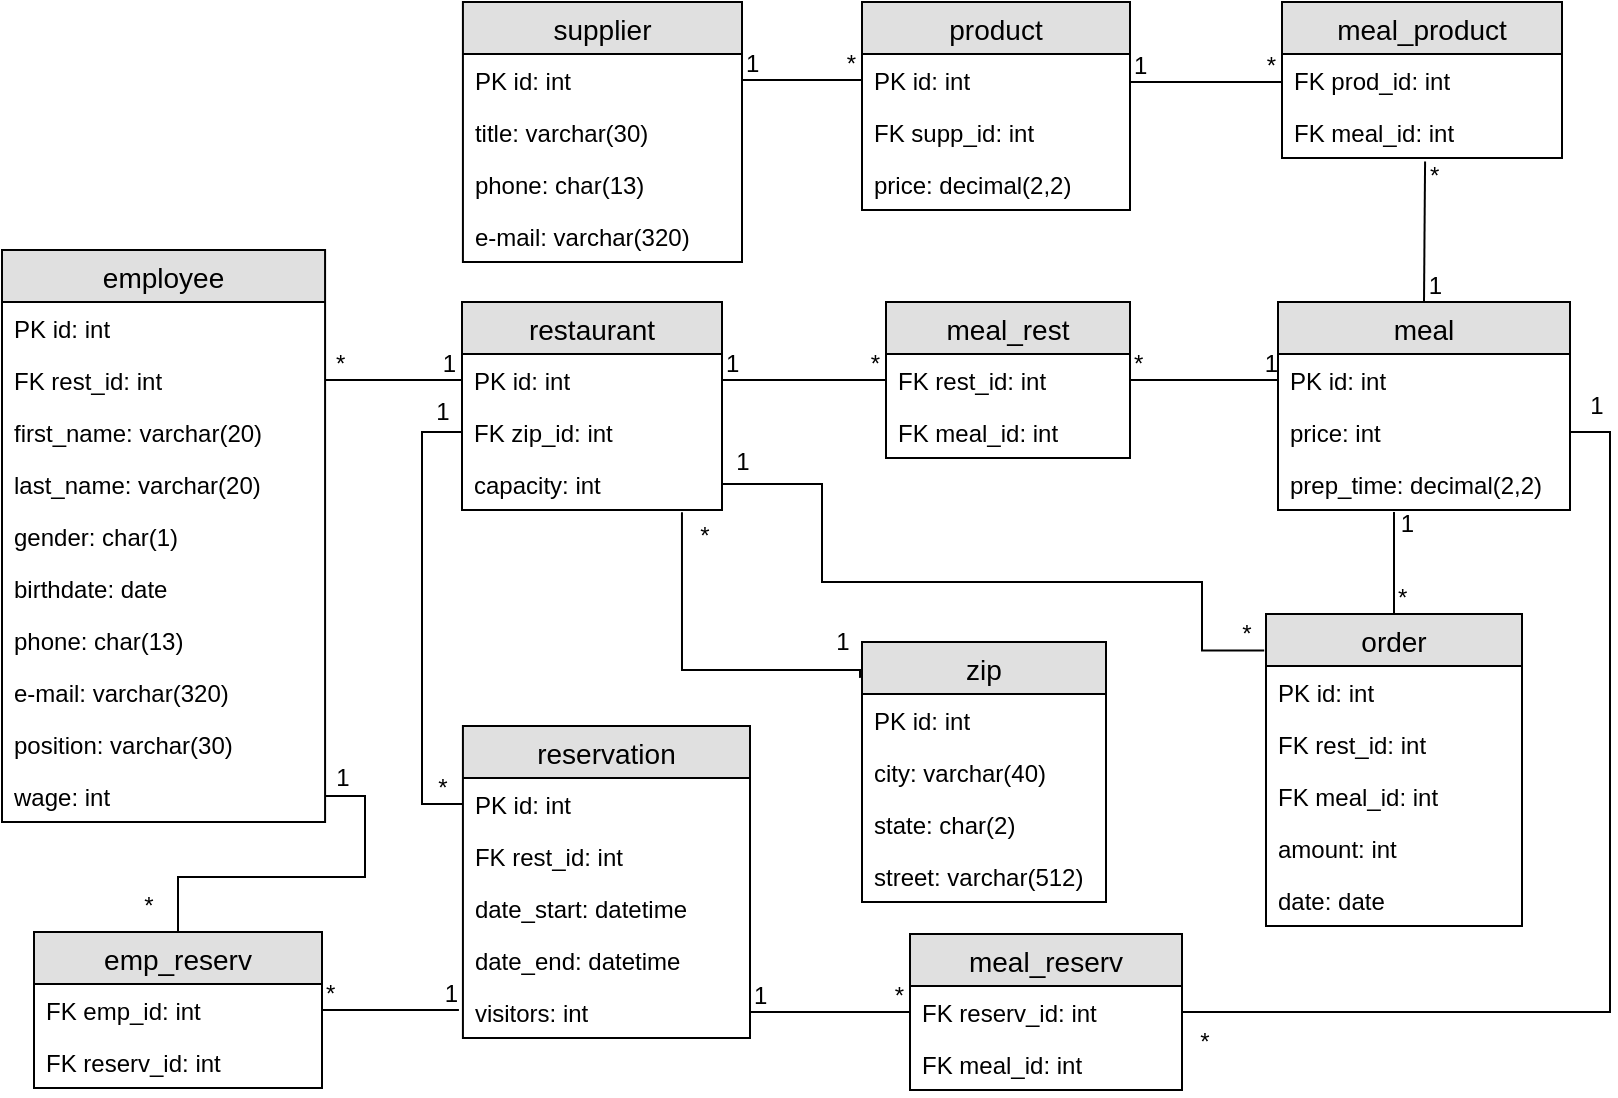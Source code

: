 <mxfile version="12.8.8" type="google"><diagram id="ct5uV1GagEWf_1F5VNr-" name="Page-1"><mxGraphModel dx="1108" dy="479" grid="0" gridSize="12" guides="1" tooltips="1" connect="1" arrows="1" fold="1" page="1" pageScale="1" pageWidth="827" pageHeight="1169" math="0" shadow="0"><root><mxCell id="0"/><mxCell id="1" parent="0"/><mxCell id="xJGgnajFfZt-nxZOOltU-17" value="restaurant" style="swimlane;fontStyle=0;childLayout=stackLayout;horizontal=1;startSize=26;fillColor=#e0e0e0;horizontalStack=0;resizeParent=1;resizeParentMax=0;resizeLast=0;collapsible=1;marginBottom=0;swimlaneFillColor=#ffffff;align=center;fontSize=14;" parent="1" vertex="1"><mxGeometry x="230" y="190" width="130" height="104" as="geometry"/></mxCell><mxCell id="xJGgnajFfZt-nxZOOltU-18" value="PK id: int" style="text;strokeColor=none;fillColor=none;spacingLeft=4;spacingRight=4;overflow=hidden;rotatable=0;points=[[0,0.5],[1,0.5]];portConstraint=eastwest;fontSize=12;" parent="xJGgnajFfZt-nxZOOltU-17" vertex="1"><mxGeometry y="26" width="130" height="26" as="geometry"/></mxCell><mxCell id="xJGgnajFfZt-nxZOOltU-19" value="FK zip_id: int" style="text;strokeColor=none;fillColor=none;spacingLeft=4;spacingRight=4;overflow=hidden;rotatable=0;points=[[0,0.5],[1,0.5]];portConstraint=eastwest;fontSize=12;" parent="xJGgnajFfZt-nxZOOltU-17" vertex="1"><mxGeometry y="52" width="130" height="26" as="geometry"/></mxCell><mxCell id="xJGgnajFfZt-nxZOOltU-20" value="capacity: int" style="text;strokeColor=none;fillColor=none;spacingLeft=4;spacingRight=4;overflow=hidden;rotatable=0;points=[[0,0.5],[1,0.5]];portConstraint=eastwest;fontSize=12;" parent="xJGgnajFfZt-nxZOOltU-17" vertex="1"><mxGeometry y="78" width="130" height="26" as="geometry"/></mxCell><mxCell id="qQUGbPH0LoC0h657Pgv_-28" value="product" style="swimlane;fontStyle=0;childLayout=stackLayout;horizontal=1;startSize=26;fillColor=#e0e0e0;horizontalStack=0;resizeParent=1;resizeParentMax=0;resizeLast=0;collapsible=1;marginBottom=0;swimlaneFillColor=#ffffff;align=center;fontSize=14;" parent="1" vertex="1"><mxGeometry x="430" y="40" width="134" height="104" as="geometry"/></mxCell><mxCell id="qQUGbPH0LoC0h657Pgv_-29" value="PK id: int" style="text;strokeColor=none;fillColor=none;spacingLeft=4;spacingRight=4;overflow=hidden;rotatable=0;points=[[0,0.5],[1,0.5]];portConstraint=eastwest;fontSize=12;" parent="qQUGbPH0LoC0h657Pgv_-28" vertex="1"><mxGeometry y="26" width="134" height="26" as="geometry"/></mxCell><mxCell id="qQUGbPH0LoC0h657Pgv_-30" value="FK supp_id: int" style="text;strokeColor=none;fillColor=none;spacingLeft=4;spacingRight=4;overflow=hidden;rotatable=0;points=[[0,0.5],[1,0.5]];portConstraint=eastwest;fontSize=12;" parent="qQUGbPH0LoC0h657Pgv_-28" vertex="1"><mxGeometry y="52" width="134" height="26" as="geometry"/></mxCell><mxCell id="qQUGbPH0LoC0h657Pgv_-31" value="price: decimal(2,2)" style="text;strokeColor=none;fillColor=none;spacingLeft=4;spacingRight=4;overflow=hidden;rotatable=0;points=[[0,0.5],[1,0.5]];portConstraint=eastwest;fontSize=12;" parent="qQUGbPH0LoC0h657Pgv_-28" vertex="1"><mxGeometry y="78" width="134" height="26" as="geometry"/></mxCell><mxCell id="qQUGbPH0LoC0h657Pgv_-36" value="meal_product" style="swimlane;fontStyle=0;childLayout=stackLayout;horizontal=1;startSize=26;fillColor=#e0e0e0;horizontalStack=0;resizeParent=1;resizeParentMax=0;resizeLast=0;collapsible=1;marginBottom=0;swimlaneFillColor=#ffffff;align=center;fontSize=14;" parent="1" vertex="1"><mxGeometry x="640" y="40" width="140" height="78" as="geometry"/></mxCell><mxCell id="qQUGbPH0LoC0h657Pgv_-38" value="FK prod_id: int" style="text;strokeColor=none;fillColor=none;spacingLeft=4;spacingRight=4;overflow=hidden;rotatable=0;points=[[0,0.5],[1,0.5]];portConstraint=eastwest;fontSize=12;" parent="qQUGbPH0LoC0h657Pgv_-36" vertex="1"><mxGeometry y="26" width="140" height="26" as="geometry"/></mxCell><mxCell id="qQUGbPH0LoC0h657Pgv_-39" value="FK meal_id: int" style="text;strokeColor=none;fillColor=none;spacingLeft=4;spacingRight=4;overflow=hidden;rotatable=0;points=[[0,0.5],[1,0.5]];portConstraint=eastwest;fontSize=12;" parent="qQUGbPH0LoC0h657Pgv_-36" vertex="1"><mxGeometry y="52" width="140" height="26" as="geometry"/></mxCell><mxCell id="qQUGbPH0LoC0h657Pgv_-44" value="zip" style="swimlane;fontStyle=0;childLayout=stackLayout;horizontal=1;startSize=26;fillColor=#e0e0e0;horizontalStack=0;resizeParent=1;resizeParentMax=0;resizeLast=0;collapsible=1;marginBottom=0;swimlaneFillColor=#ffffff;align=center;fontSize=14;" parent="1" vertex="1"><mxGeometry x="430" y="360" width="122" height="130" as="geometry"/></mxCell><mxCell id="qQUGbPH0LoC0h657Pgv_-45" value="PK id: int" style="text;strokeColor=none;fillColor=none;spacingLeft=4;spacingRight=4;overflow=hidden;rotatable=0;points=[[0,0.5],[1,0.5]];portConstraint=eastwest;fontSize=12;" parent="qQUGbPH0LoC0h657Pgv_-44" vertex="1"><mxGeometry y="26" width="122" height="26" as="geometry"/></mxCell><mxCell id="qQUGbPH0LoC0h657Pgv_-46" value="city: varchar(40)" style="text;strokeColor=none;fillColor=none;spacingLeft=4;spacingRight=4;overflow=hidden;rotatable=0;points=[[0,0.5],[1,0.5]];portConstraint=eastwest;fontSize=12;" parent="qQUGbPH0LoC0h657Pgv_-44" vertex="1"><mxGeometry y="52" width="122" height="26" as="geometry"/></mxCell><mxCell id="qQUGbPH0LoC0h657Pgv_-47" value="state: char(2)" style="text;strokeColor=none;fillColor=none;spacingLeft=4;spacingRight=4;overflow=hidden;rotatable=0;points=[[0,0.5],[1,0.5]];portConstraint=eastwest;fontSize=12;" parent="qQUGbPH0LoC0h657Pgv_-44" vertex="1"><mxGeometry y="78" width="122" height="26" as="geometry"/></mxCell><mxCell id="aHImK6fx3ODua_TSiB5F-1" value="street: varchar(512)" style="text;strokeColor=none;fillColor=none;spacingLeft=4;spacingRight=4;overflow=hidden;rotatable=0;points=[[0,0.5],[1,0.5]];portConstraint=eastwest;fontSize=12;" vertex="1" parent="qQUGbPH0LoC0h657Pgv_-44"><mxGeometry y="104" width="122" height="26" as="geometry"/></mxCell><mxCell id="xJGgnajFfZt-nxZOOltU-21" value="supplier" style="swimlane;fontStyle=0;childLayout=stackLayout;horizontal=1;startSize=26;fillColor=#e0e0e0;horizontalStack=0;resizeParent=1;resizeParentMax=0;resizeLast=0;collapsible=1;marginBottom=0;swimlaneFillColor=#ffffff;align=center;fontSize=14;aspect=fixed;" parent="1" vertex="1"><mxGeometry x="230.46" y="40" width="139.54" height="130" as="geometry"/></mxCell><mxCell id="xJGgnajFfZt-nxZOOltU-22" value="PK id: int" style="text;strokeColor=none;fillColor=none;spacingLeft=4;spacingRight=4;overflow=hidden;rotatable=0;points=[[0,0.5],[1,0.5]];portConstraint=eastwest;fontSize=12;" parent="xJGgnajFfZt-nxZOOltU-21" vertex="1"><mxGeometry y="26" width="139.54" height="26" as="geometry"/></mxCell><mxCell id="xJGgnajFfZt-nxZOOltU-24" value="title: varchar(30)" style="text;strokeColor=none;fillColor=none;spacingLeft=4;spacingRight=4;overflow=hidden;rotatable=0;points=[[0,0.5],[1,0.5]];portConstraint=eastwest;fontSize=12;" parent="xJGgnajFfZt-nxZOOltU-21" vertex="1"><mxGeometry y="52" width="139.54" height="26" as="geometry"/></mxCell><mxCell id="qQUGbPH0LoC0h657Pgv_-2" value="phone: char(13)" style="text;strokeColor=none;fillColor=none;spacingLeft=4;spacingRight=4;overflow=hidden;rotatable=0;points=[[0,0.5],[1,0.5]];portConstraint=eastwest;fontSize=12;" parent="xJGgnajFfZt-nxZOOltU-21" vertex="1"><mxGeometry y="78" width="139.54" height="26" as="geometry"/></mxCell><mxCell id="qQUGbPH0LoC0h657Pgv_-8" value="e-mail: varchar(320)" style="text;strokeColor=none;fillColor=none;spacingLeft=4;spacingRight=4;overflow=hidden;rotatable=0;points=[[0,0.5],[1,0.5]];portConstraint=eastwest;fontSize=12;" parent="xJGgnajFfZt-nxZOOltU-21" vertex="1"><mxGeometry y="104" width="139.54" height="26" as="geometry"/></mxCell><mxCell id="qQUGbPH0LoC0h657Pgv_-58" value="" style="endArrow=none;html=1;rounded=0;exitX=1;exitY=0.5;exitDx=0;exitDy=0;entryX=0;entryY=0.5;entryDx=0;entryDy=0;" parent="1" source="qQUGbPH0LoC0h657Pgv_-11" target="xJGgnajFfZt-nxZOOltU-18" edge="1"><mxGeometry relative="1" as="geometry"><mxPoint x="190" y="330" as="sourcePoint"/><mxPoint x="350" y="330" as="targetPoint"/></mxGeometry></mxCell><mxCell id="qQUGbPH0LoC0h657Pgv_-59" value="*" style="resizable=0;html=1;align=left;verticalAlign=bottom;" parent="qQUGbPH0LoC0h657Pgv_-58" connectable="0" vertex="1"><mxGeometry x="-1" relative="1" as="geometry"><mxPoint x="3" as="offset"/></mxGeometry></mxCell><mxCell id="qQUGbPH0LoC0h657Pgv_-60" value="1" style="resizable=0;html=1;align=right;verticalAlign=bottom;" parent="qQUGbPH0LoC0h657Pgv_-58" connectable="0" vertex="1"><mxGeometry x="1" relative="1" as="geometry"><mxPoint x="-3" as="offset"/></mxGeometry></mxCell><mxCell id="qQUGbPH0LoC0h657Pgv_-9" value="employee" style="swimlane;fontStyle=0;childLayout=stackLayout;horizontal=1;startSize=26;fillColor=#e0e0e0;horizontalStack=0;resizeParent=1;resizeParentMax=0;resizeLast=0;collapsible=1;marginBottom=0;swimlaneFillColor=#ffffff;align=center;fontSize=14;aspect=fixed;" parent="1" vertex="1"><mxGeometry y="164" width="161.54" height="286" as="geometry"/></mxCell><mxCell id="qQUGbPH0LoC0h657Pgv_-10" value="PK id: int" style="text;strokeColor=none;fillColor=none;spacingLeft=4;spacingRight=4;overflow=hidden;rotatable=0;points=[[0,0.5],[1,0.5]];portConstraint=eastwest;fontSize=12;" parent="qQUGbPH0LoC0h657Pgv_-9" vertex="1"><mxGeometry y="26" width="161.54" height="26" as="geometry"/></mxCell><mxCell id="qQUGbPH0LoC0h657Pgv_-11" value="FK rest_id: int" style="text;strokeColor=none;fillColor=none;spacingLeft=4;spacingRight=4;overflow=hidden;rotatable=0;points=[[0,0.5],[1,0.5]];portConstraint=eastwest;fontSize=12;" parent="qQUGbPH0LoC0h657Pgv_-9" vertex="1"><mxGeometry y="52" width="161.54" height="26" as="geometry"/></mxCell><mxCell id="qQUGbPH0LoC0h657Pgv_-12" value="first_name: varchar(20)" style="text;strokeColor=none;fillColor=none;spacingLeft=4;spacingRight=4;overflow=hidden;rotatable=0;points=[[0,0.5],[1,0.5]];portConstraint=eastwest;fontSize=12;" parent="qQUGbPH0LoC0h657Pgv_-9" vertex="1"><mxGeometry y="78" width="161.54" height="26" as="geometry"/></mxCell><mxCell id="qQUGbPH0LoC0h657Pgv_-13" value="last_name: varchar(20)" style="text;strokeColor=none;fillColor=none;spacingLeft=4;spacingRight=4;overflow=hidden;rotatable=0;points=[[0,0.5],[1,0.5]];portConstraint=eastwest;fontSize=12;" parent="qQUGbPH0LoC0h657Pgv_-9" vertex="1"><mxGeometry y="104" width="161.54" height="26" as="geometry"/></mxCell><mxCell id="qQUGbPH0LoC0h657Pgv_-14" value="gender: char(1)" style="text;strokeColor=none;fillColor=none;spacingLeft=4;spacingRight=4;overflow=hidden;rotatable=0;points=[[0,0.5],[1,0.5]];portConstraint=eastwest;fontSize=12;" parent="qQUGbPH0LoC0h657Pgv_-9" vertex="1"><mxGeometry y="130" width="161.54" height="26" as="geometry"/></mxCell><mxCell id="qQUGbPH0LoC0h657Pgv_-15" value="birthdate: date" style="text;strokeColor=none;fillColor=none;spacingLeft=4;spacingRight=4;overflow=hidden;rotatable=0;points=[[0,0.5],[1,0.5]];portConstraint=eastwest;fontSize=12;" parent="qQUGbPH0LoC0h657Pgv_-9" vertex="1"><mxGeometry y="156" width="161.54" height="26" as="geometry"/></mxCell><mxCell id="qQUGbPH0LoC0h657Pgv_-16" value="phone: char(13)" style="text;strokeColor=none;fillColor=none;spacingLeft=4;spacingRight=4;overflow=hidden;rotatable=0;points=[[0,0.5],[1,0.5]];portConstraint=eastwest;fontSize=12;" parent="qQUGbPH0LoC0h657Pgv_-9" vertex="1"><mxGeometry y="182" width="161.54" height="26" as="geometry"/></mxCell><mxCell id="qQUGbPH0LoC0h657Pgv_-17" value="e-mail: varchar(320)" style="text;strokeColor=none;fillColor=none;spacingLeft=4;spacingRight=4;overflow=hidden;rotatable=0;points=[[0,0.5],[1,0.5]];portConstraint=eastwest;fontSize=12;" parent="qQUGbPH0LoC0h657Pgv_-9" vertex="1"><mxGeometry y="208" width="161.54" height="26" as="geometry"/></mxCell><mxCell id="qQUGbPH0LoC0h657Pgv_-18" value="position: varchar(30)" style="text;strokeColor=none;fillColor=none;spacingLeft=4;spacingRight=4;overflow=hidden;rotatable=0;points=[[0,0.5],[1,0.5]];portConstraint=eastwest;fontSize=12;" parent="qQUGbPH0LoC0h657Pgv_-9" vertex="1"><mxGeometry y="234" width="161.54" height="26" as="geometry"/></mxCell><mxCell id="qQUGbPH0LoC0h657Pgv_-19" value="wage: int" style="text;strokeColor=none;fillColor=none;spacingLeft=4;spacingRight=4;overflow=hidden;rotatable=0;points=[[0,0.5],[1,0.5]];portConstraint=eastwest;fontSize=12;" parent="qQUGbPH0LoC0h657Pgv_-9" vertex="1"><mxGeometry y="260" width="161.54" height="26" as="geometry"/></mxCell><mxCell id="qQUGbPH0LoC0h657Pgv_-70" style="edgeStyle=orthogonalEdgeStyle;rounded=0;orthogonalLoop=1;jettySize=auto;html=1;exitX=1;exitY=0.5;exitDx=0;exitDy=0;entryX=0.5;entryY=0;entryDx=0;entryDy=0;endArrow=none;endFill=0;" parent="1" source="qQUGbPH0LoC0h657Pgv_-19" target="qQUGbPH0LoC0h657Pgv_-64" edge="1"><mxGeometry relative="1" as="geometry"/></mxCell><mxCell id="qQUGbPH0LoC0h657Pgv_-72" value="1" style="text;html=1;align=center;verticalAlign=middle;resizable=0;points=[];autosize=1;" parent="1" vertex="1"><mxGeometry x="160" y="418" width="20" height="20" as="geometry"/></mxCell><mxCell id="qQUGbPH0LoC0h657Pgv_-74" value="*" style="text;html=1;align=center;verticalAlign=middle;resizable=0;points=[];autosize=1;" parent="1" vertex="1"><mxGeometry x="63" y="482" width="20" height="20" as="geometry"/></mxCell><mxCell id="qQUGbPH0LoC0h657Pgv_-40" value="meal" style="swimlane;fontStyle=0;childLayout=stackLayout;horizontal=1;startSize=26;fillColor=#e0e0e0;horizontalStack=0;resizeParent=1;resizeParentMax=0;resizeLast=0;collapsible=1;marginBottom=0;swimlaneFillColor=#ffffff;align=center;fontSize=14;" parent="1" vertex="1"><mxGeometry x="638" y="190" width="146" height="104" as="geometry"/></mxCell><mxCell id="qQUGbPH0LoC0h657Pgv_-41" value="PK id: int" style="text;strokeColor=none;fillColor=none;spacingLeft=4;spacingRight=4;overflow=hidden;rotatable=0;points=[[0,0.5],[1,0.5]];portConstraint=eastwest;fontSize=12;" parent="qQUGbPH0LoC0h657Pgv_-40" vertex="1"><mxGeometry y="26" width="146" height="26" as="geometry"/></mxCell><mxCell id="qQUGbPH0LoC0h657Pgv_-42" value="price: int" style="text;strokeColor=none;fillColor=none;spacingLeft=4;spacingRight=4;overflow=hidden;rotatable=0;points=[[0,0.5],[1,0.5]];portConstraint=eastwest;fontSize=12;" parent="qQUGbPH0LoC0h657Pgv_-40" vertex="1"><mxGeometry y="52" width="146" height="26" as="geometry"/></mxCell><mxCell id="qQUGbPH0LoC0h657Pgv_-43" value="prep_time: decimal(2,2)" style="text;strokeColor=none;fillColor=none;spacingLeft=4;spacingRight=4;overflow=hidden;rotatable=0;points=[[0,0.5],[1,0.5]];portConstraint=eastwest;fontSize=12;" parent="qQUGbPH0LoC0h657Pgv_-40" vertex="1"><mxGeometry y="78" width="146" height="26" as="geometry"/></mxCell><mxCell id="qQUGbPH0LoC0h657Pgv_-80" value="*" style="text;html=1;align=center;verticalAlign=middle;resizable=0;points=[];autosize=1;" parent="1" vertex="1"><mxGeometry x="259" y="524" width="20" height="20" as="geometry"/></mxCell><mxCell id="qQUGbPH0LoC0h657Pgv_-20" value="reservation" style="swimlane;fontStyle=0;childLayout=stackLayout;horizontal=1;startSize=26;fillColor=#e0e0e0;horizontalStack=0;resizeParent=1;resizeParentMax=0;resizeLast=0;collapsible=1;marginBottom=0;swimlaneFillColor=#ffffff;align=center;fontSize=14;aspect=fixed;" parent="1" vertex="1"><mxGeometry x="230.46" y="402" width="143.54" height="156" as="geometry"/></mxCell><mxCell id="qQUGbPH0LoC0h657Pgv_-21" value="PK id: int" style="text;strokeColor=none;fillColor=none;spacingLeft=4;spacingRight=4;overflow=hidden;rotatable=0;points=[[0,0.5],[1,0.5]];portConstraint=eastwest;fontSize=12;" parent="qQUGbPH0LoC0h657Pgv_-20" vertex="1"><mxGeometry y="26" width="143.54" height="26" as="geometry"/></mxCell><mxCell id="qQUGbPH0LoC0h657Pgv_-22" value="FK rest_id: int" style="text;strokeColor=none;fillColor=none;spacingLeft=4;spacingRight=4;overflow=hidden;rotatable=0;points=[[0,0.5],[1,0.5]];portConstraint=eastwest;fontSize=12;" parent="qQUGbPH0LoC0h657Pgv_-20" vertex="1"><mxGeometry y="52" width="143.54" height="26" as="geometry"/></mxCell><mxCell id="qQUGbPH0LoC0h657Pgv_-23" value="date_start: datetime" style="text;strokeColor=none;fillColor=none;spacingLeft=4;spacingRight=4;overflow=hidden;rotatable=0;points=[[0,0.5],[1,0.5]];portConstraint=eastwest;fontSize=12;" parent="qQUGbPH0LoC0h657Pgv_-20" vertex="1"><mxGeometry y="78" width="143.54" height="26" as="geometry"/></mxCell><mxCell id="qQUGbPH0LoC0h657Pgv_-24" value="date_end: datetime" style="text;strokeColor=none;fillColor=none;spacingLeft=4;spacingRight=4;overflow=hidden;rotatable=0;points=[[0,0.5],[1,0.5]];portConstraint=eastwest;fontSize=12;" parent="qQUGbPH0LoC0h657Pgv_-20" vertex="1"><mxGeometry y="104" width="143.54" height="26" as="geometry"/></mxCell><mxCell id="qQUGbPH0LoC0h657Pgv_-25" value="visitors: int" style="text;strokeColor=none;fillColor=none;spacingLeft=4;spacingRight=4;overflow=hidden;rotatable=0;points=[[0,0.5],[1,0.5]];portConstraint=eastwest;fontSize=12;" parent="qQUGbPH0LoC0h657Pgv_-20" vertex="1"><mxGeometry y="130" width="143.54" height="26" as="geometry"/></mxCell><mxCell id="qQUGbPH0LoC0h657Pgv_-81" value="" style="endArrow=none;html=1;rounded=0;exitX=1;exitY=0.5;exitDx=0;exitDy=0;entryX=0;entryY=0.5;entryDx=0;entryDy=0;" parent="1" edge="1"><mxGeometry relative="1" as="geometry"><mxPoint x="160.0" y="544" as="sourcePoint"/><mxPoint x="228.46" y="544" as="targetPoint"/></mxGeometry></mxCell><mxCell id="qQUGbPH0LoC0h657Pgv_-82" value="*" style="resizable=0;html=1;align=left;verticalAlign=bottom;" parent="qQUGbPH0LoC0h657Pgv_-81" connectable="0" vertex="1"><mxGeometry x="-1" relative="1" as="geometry"/></mxCell><mxCell id="qQUGbPH0LoC0h657Pgv_-83" value="1" style="resizable=0;html=1;align=right;verticalAlign=bottom;" parent="qQUGbPH0LoC0h657Pgv_-81" connectable="0" vertex="1"><mxGeometry x="1" relative="1" as="geometry"/></mxCell><mxCell id="qQUGbPH0LoC0h657Pgv_-84" style="edgeStyle=orthogonalEdgeStyle;rounded=0;orthogonalLoop=1;jettySize=auto;html=1;exitX=0;exitY=0.5;exitDx=0;exitDy=0;entryX=0;entryY=0.5;entryDx=0;entryDy=0;endArrow=none;endFill=0;" parent="1" source="qQUGbPH0LoC0h657Pgv_-21" target="xJGgnajFfZt-nxZOOltU-19" edge="1"><mxGeometry relative="1" as="geometry"/></mxCell><mxCell id="qQUGbPH0LoC0h657Pgv_-85" value="*" style="text;html=1;align=center;verticalAlign=middle;resizable=0;points=[];autosize=1;" parent="1" vertex="1"><mxGeometry x="210" y="423" width="20" height="20" as="geometry"/></mxCell><mxCell id="qQUGbPH0LoC0h657Pgv_-86" value="1" style="text;html=1;align=center;verticalAlign=middle;resizable=0;points=[];autosize=1;" parent="1" vertex="1"><mxGeometry x="210" y="235" width="20" height="20" as="geometry"/></mxCell><mxCell id="qQUGbPH0LoC0h657Pgv_-32" value="meal_rest" style="swimlane;fontStyle=0;childLayout=stackLayout;horizontal=1;startSize=26;fillColor=#e0e0e0;horizontalStack=0;resizeParent=1;resizeParentMax=0;resizeLast=0;collapsible=1;marginBottom=0;swimlaneFillColor=#ffffff;align=center;fontSize=14;" parent="1" vertex="1"><mxGeometry x="442" y="190" width="122" height="78" as="geometry"/></mxCell><mxCell id="qQUGbPH0LoC0h657Pgv_-34" value="FK rest_id: int" style="text;strokeColor=none;fillColor=none;spacingLeft=4;spacingRight=4;overflow=hidden;rotatable=0;points=[[0,0.5],[1,0.5]];portConstraint=eastwest;fontSize=12;" parent="qQUGbPH0LoC0h657Pgv_-32" vertex="1"><mxGeometry y="26" width="122" height="26" as="geometry"/></mxCell><mxCell id="qQUGbPH0LoC0h657Pgv_-35" value="FK meal_id: int" style="text;strokeColor=none;fillColor=none;spacingLeft=4;spacingRight=4;overflow=hidden;rotatable=0;points=[[0,0.5],[1,0.5]];portConstraint=eastwest;fontSize=12;" parent="qQUGbPH0LoC0h657Pgv_-32" vertex="1"><mxGeometry y="52" width="122" height="26" as="geometry"/></mxCell><mxCell id="qQUGbPH0LoC0h657Pgv_-87" value="" style="endArrow=none;html=1;rounded=0;exitX=1;exitY=0.5;exitDx=0;exitDy=0;" parent="1" source="xJGgnajFfZt-nxZOOltU-22" edge="1"><mxGeometry relative="1" as="geometry"><mxPoint x="374" y="79" as="sourcePoint"/><mxPoint x="430" y="79" as="targetPoint"/></mxGeometry></mxCell><mxCell id="qQUGbPH0LoC0h657Pgv_-88" value="1" style="resizable=0;html=1;align=left;verticalAlign=bottom;" parent="qQUGbPH0LoC0h657Pgv_-87" connectable="0" vertex="1"><mxGeometry x="-1" relative="1" as="geometry"/></mxCell><mxCell id="qQUGbPH0LoC0h657Pgv_-89" value="* " style="resizable=0;html=1;align=right;verticalAlign=bottom;" parent="qQUGbPH0LoC0h657Pgv_-87" connectable="0" vertex="1"><mxGeometry x="1" relative="1" as="geometry"><mxPoint x="-3" as="offset"/></mxGeometry></mxCell><mxCell id="qQUGbPH0LoC0h657Pgv_-91" value="" style="endArrow=none;html=1;rounded=0;" parent="1" edge="1"><mxGeometry relative="1" as="geometry"><mxPoint x="564" y="80" as="sourcePoint"/><mxPoint x="640" y="80" as="targetPoint"/></mxGeometry></mxCell><mxCell id="qQUGbPH0LoC0h657Pgv_-92" value="1" style="resizable=0;html=1;align=left;verticalAlign=bottom;" parent="qQUGbPH0LoC0h657Pgv_-91" connectable="0" vertex="1"><mxGeometry x="-1" relative="1" as="geometry"/></mxCell><mxCell id="qQUGbPH0LoC0h657Pgv_-93" value="* " style="resizable=0;html=1;align=right;verticalAlign=bottom;" parent="qQUGbPH0LoC0h657Pgv_-91" connectable="0" vertex="1"><mxGeometry x="1" relative="1" as="geometry"><mxPoint x="-3" as="offset"/></mxGeometry></mxCell><mxCell id="qQUGbPH0LoC0h657Pgv_-94" value="" style="endArrow=none;html=1;rounded=0;exitX=1;exitY=0.5;exitDx=0;exitDy=0;entryX=0;entryY=0.5;entryDx=0;entryDy=0;" parent="1" source="xJGgnajFfZt-nxZOOltU-18" edge="1"><mxGeometry relative="1" as="geometry"><mxPoint x="384.0" y="89.0" as="sourcePoint"/><mxPoint x="442" y="229" as="targetPoint"/></mxGeometry></mxCell><mxCell id="qQUGbPH0LoC0h657Pgv_-95" value="1" style="resizable=0;html=1;align=left;verticalAlign=bottom;" parent="qQUGbPH0LoC0h657Pgv_-94" connectable="0" vertex="1"><mxGeometry x="-1" relative="1" as="geometry"/></mxCell><mxCell id="qQUGbPH0LoC0h657Pgv_-96" value="* " style="resizable=0;html=1;align=right;verticalAlign=bottom;" parent="qQUGbPH0LoC0h657Pgv_-94" connectable="0" vertex="1"><mxGeometry x="1" relative="1" as="geometry"><mxPoint x="-3" as="offset"/></mxGeometry></mxCell><mxCell id="qQUGbPH0LoC0h657Pgv_-97" value="" style="endArrow=none;html=1;rounded=0;exitX=1;exitY=0.5;exitDx=0;exitDy=0;entryX=0;entryY=0.5;entryDx=0;entryDy=0;" parent="1" target="qQUGbPH0LoC0h657Pgv_-41" edge="1"><mxGeometry relative="1" as="geometry"><mxPoint x="564.0" y="229" as="sourcePoint"/><mxPoint x="240" y="239" as="targetPoint"/></mxGeometry></mxCell><mxCell id="qQUGbPH0LoC0h657Pgv_-98" value="*" style="resizable=0;html=1;align=left;verticalAlign=bottom;" parent="qQUGbPH0LoC0h657Pgv_-97" connectable="0" vertex="1"><mxGeometry x="-1" relative="1" as="geometry"/></mxCell><mxCell id="qQUGbPH0LoC0h657Pgv_-99" value="1" style="resizable=0;html=1;align=right;verticalAlign=bottom;" parent="qQUGbPH0LoC0h657Pgv_-97" connectable="0" vertex="1"><mxGeometry x="1" relative="1" as="geometry"/></mxCell><mxCell id="qQUGbPH0LoC0h657Pgv_-100" value="" style="endArrow=none;html=1;rounded=0;entryX=0.5;entryY=0;entryDx=0;entryDy=0;exitX=0.511;exitY=1.066;exitDx=0;exitDy=0;exitPerimeter=0;" parent="1" source="qQUGbPH0LoC0h657Pgv_-39" target="qQUGbPH0LoC0h657Pgv_-40" edge="1"><mxGeometry relative="1" as="geometry"><mxPoint x="737" y="147" as="sourcePoint"/><mxPoint x="650" y="239" as="targetPoint"/></mxGeometry></mxCell><mxCell id="qQUGbPH0LoC0h657Pgv_-101" value="*" style="resizable=0;html=1;align=left;verticalAlign=bottom;" parent="qQUGbPH0LoC0h657Pgv_-100" connectable="0" vertex="1"><mxGeometry x="-1" relative="1" as="geometry"><mxPoint y="15.66" as="offset"/></mxGeometry></mxCell><mxCell id="qQUGbPH0LoC0h657Pgv_-102" value="1" style="resizable=0;html=1;align=right;verticalAlign=bottom;" parent="qQUGbPH0LoC0h657Pgv_-100" connectable="0" vertex="1"><mxGeometry x="1" relative="1" as="geometry"><mxPoint x="10" as="offset"/></mxGeometry></mxCell><mxCell id="qQUGbPH0LoC0h657Pgv_-104" style="edgeStyle=orthogonalEdgeStyle;rounded=0;orthogonalLoop=1;jettySize=auto;html=1;exitX=0.846;exitY=1.045;exitDx=0;exitDy=0;entryX=-0.008;entryY=0.138;entryDx=0;entryDy=0;endArrow=none;endFill=0;exitPerimeter=0;entryPerimeter=0;" parent="1" source="xJGgnajFfZt-nxZOOltU-20" target="qQUGbPH0LoC0h657Pgv_-44" edge="1"><mxGeometry relative="1" as="geometry"><Array as="points"><mxPoint x="340" y="374"/></Array></mxGeometry></mxCell><mxCell id="qQUGbPH0LoC0h657Pgv_-105" value="*" style="text;html=1;align=center;verticalAlign=middle;resizable=0;points=[];autosize=1;" parent="1" vertex="1"><mxGeometry x="341" y="297" width="20" height="20" as="geometry"/></mxCell><mxCell id="qQUGbPH0LoC0h657Pgv_-106" value="1" style="text;html=1;align=center;verticalAlign=middle;resizable=0;points=[];autosize=1;" parent="1" vertex="1"><mxGeometry x="410" y="350" width="20" height="20" as="geometry"/></mxCell><mxCell id="qQUGbPH0LoC0h657Pgv_-107" value="" style="endArrow=none;html=1;rounded=0;exitX=1;exitY=0.5;exitDx=0;exitDy=0;entryX=0;entryY=0.5;entryDx=0;entryDy=0;" parent="1" source="qQUGbPH0LoC0h657Pgv_-25" edge="1"><mxGeometry relative="1" as="geometry"><mxPoint x="400.0" y="239" as="sourcePoint"/><mxPoint x="454.0" y="545" as="targetPoint"/></mxGeometry></mxCell><mxCell id="qQUGbPH0LoC0h657Pgv_-108" value="1" style="resizable=0;html=1;align=left;verticalAlign=bottom;" parent="qQUGbPH0LoC0h657Pgv_-107" connectable="0" vertex="1"><mxGeometry x="-1" relative="1" as="geometry"/></mxCell><mxCell id="qQUGbPH0LoC0h657Pgv_-109" value="* " style="resizable=0;html=1;align=right;verticalAlign=bottom;" parent="qQUGbPH0LoC0h657Pgv_-107" connectable="0" vertex="1"><mxGeometry x="1" relative="1" as="geometry"><mxPoint x="-3" as="offset"/></mxGeometry></mxCell><mxCell id="qQUGbPH0LoC0h657Pgv_-110" style="edgeStyle=orthogonalEdgeStyle;rounded=0;orthogonalLoop=1;jettySize=auto;html=1;exitX=1;exitY=0.5;exitDx=0;exitDy=0;entryX=-0.007;entryY=-0.299;entryDx=0;entryDy=0;entryPerimeter=0;endArrow=none;endFill=0;" parent="1" source="xJGgnajFfZt-nxZOOltU-20" target="qQUGbPH0LoC0h657Pgv_-49" edge="1"><mxGeometry relative="1" as="geometry"><Array as="points"><mxPoint x="410" y="281"/><mxPoint x="410" y="330"/><mxPoint x="600" y="330"/><mxPoint x="600" y="364"/></Array></mxGeometry></mxCell><mxCell id="qQUGbPH0LoC0h657Pgv_-112" value="1" style="text;html=1;align=center;verticalAlign=middle;resizable=0;points=[];autosize=1;" parent="1" vertex="1"><mxGeometry x="360" y="260" width="20" height="20" as="geometry"/></mxCell><mxCell id="qQUGbPH0LoC0h657Pgv_-113" value="*" style="text;html=1;align=center;verticalAlign=middle;resizable=0;points=[];autosize=1;" parent="1" vertex="1"><mxGeometry x="612" y="346" width="20" height="20" as="geometry"/></mxCell><mxCell id="qQUGbPH0LoC0h657Pgv_-114" value="" style="endArrow=none;html=1;rounded=0;exitX=0.5;exitY=0;exitDx=0;exitDy=0;" parent="1" source="qQUGbPH0LoC0h657Pgv_-48" edge="1"><mxGeometry relative="1" as="geometry"><mxPoint x="600" y="239" as="sourcePoint"/><mxPoint x="696" y="295" as="targetPoint"/></mxGeometry></mxCell><mxCell id="qQUGbPH0LoC0h657Pgv_-115" value="*" style="resizable=0;html=1;align=left;verticalAlign=bottom;" parent="qQUGbPH0LoC0h657Pgv_-114" connectable="0" vertex="1"><mxGeometry x="-1" relative="1" as="geometry"/></mxCell><mxCell id="qQUGbPH0LoC0h657Pgv_-116" value="1" style="resizable=0;html=1;align=right;verticalAlign=bottom;" parent="qQUGbPH0LoC0h657Pgv_-114" connectable="0" vertex="1"><mxGeometry x="1" relative="1" as="geometry"><mxPoint x="10" y="14.67" as="offset"/></mxGeometry></mxCell><mxCell id="qQUGbPH0LoC0h657Pgv_-117" style="edgeStyle=orthogonalEdgeStyle;rounded=0;orthogonalLoop=1;jettySize=auto;html=1;exitX=1;exitY=0.5;exitDx=0;exitDy=0;entryX=1;entryY=0.5;entryDx=0;entryDy=0;endArrow=none;endFill=0;" parent="1" source="qQUGbPH0LoC0h657Pgv_-56" target="qQUGbPH0LoC0h657Pgv_-42" edge="1"><mxGeometry relative="1" as="geometry"/></mxCell><mxCell id="qQUGbPH0LoC0h657Pgv_-118" value="*" style="text;html=1;align=center;verticalAlign=middle;resizable=0;points=[];autosize=1;" parent="1" vertex="1"><mxGeometry x="591" y="550" width="20" height="20" as="geometry"/></mxCell><mxCell id="qQUGbPH0LoC0h657Pgv_-120" value="1" style="text;html=1;align=center;verticalAlign=middle;resizable=0;points=[];autosize=1;" parent="1" vertex="1"><mxGeometry x="787" y="232" width="20" height="20" as="geometry"/></mxCell><mxCell id="qQUGbPH0LoC0h657Pgv_-64" value="emp_reserv" style="swimlane;fontStyle=0;childLayout=stackLayout;horizontal=1;startSize=26;fillColor=#e0e0e0;horizontalStack=0;resizeParent=1;resizeParentMax=0;resizeLast=0;collapsible=1;marginBottom=0;swimlaneFillColor=#ffffff;align=center;fontSize=14;" parent="1" vertex="1"><mxGeometry x="16" y="505" width="144" height="78" as="geometry"/></mxCell><mxCell id="qQUGbPH0LoC0h657Pgv_-66" value="FK emp_id: int" style="text;strokeColor=none;fillColor=none;spacingLeft=4;spacingRight=4;overflow=hidden;rotatable=0;points=[[0,0.5],[1,0.5]];portConstraint=eastwest;fontSize=12;" parent="qQUGbPH0LoC0h657Pgv_-64" vertex="1"><mxGeometry y="26" width="144" height="26" as="geometry"/></mxCell><mxCell id="qQUGbPH0LoC0h657Pgv_-67" value="FK reserv_id: int" style="text;strokeColor=none;fillColor=none;spacingLeft=4;spacingRight=4;overflow=hidden;rotatable=0;points=[[0,0.5],[1,0.5]];portConstraint=eastwest;fontSize=12;" parent="qQUGbPH0LoC0h657Pgv_-64" vertex="1"><mxGeometry y="52" width="144" height="26" as="geometry"/></mxCell><mxCell id="qQUGbPH0LoC0h657Pgv_-54" value="meal_reserv" style="swimlane;fontStyle=0;childLayout=stackLayout;horizontal=1;startSize=26;fillColor=#e0e0e0;horizontalStack=0;resizeParent=1;resizeParentMax=0;resizeLast=0;collapsible=1;marginBottom=0;swimlaneFillColor=#ffffff;align=center;fontSize=14;" parent="1" vertex="1"><mxGeometry x="454" y="506" width="136" height="78" as="geometry"/></mxCell><mxCell id="qQUGbPH0LoC0h657Pgv_-56" value="FK reserv_id: int" style="text;strokeColor=none;fillColor=none;spacingLeft=4;spacingRight=4;overflow=hidden;rotatable=0;points=[[0,0.5],[1,0.5]];portConstraint=eastwest;fontSize=12;" parent="qQUGbPH0LoC0h657Pgv_-54" vertex="1"><mxGeometry y="26" width="136" height="26" as="geometry"/></mxCell><mxCell id="qQUGbPH0LoC0h657Pgv_-57" value="FK meal_id: int" style="text;strokeColor=none;fillColor=none;spacingLeft=4;spacingRight=4;overflow=hidden;rotatable=0;points=[[0,0.5],[1,0.5]];portConstraint=eastwest;fontSize=12;" parent="qQUGbPH0LoC0h657Pgv_-54" vertex="1"><mxGeometry y="52" width="136" height="26" as="geometry"/></mxCell><mxCell id="qQUGbPH0LoC0h657Pgv_-48" value="order" style="swimlane;fontStyle=0;childLayout=stackLayout;horizontal=1;startSize=26;fillColor=#e0e0e0;horizontalStack=0;resizeParent=1;resizeParentMax=0;resizeLast=0;collapsible=1;marginBottom=0;swimlaneFillColor=#ffffff;align=center;fontSize=14;" parent="1" vertex="1"><mxGeometry x="632" y="346" width="128" height="156" as="geometry"/></mxCell><mxCell id="qQUGbPH0LoC0h657Pgv_-49" value="PK id: int" style="text;strokeColor=none;fillColor=none;spacingLeft=4;spacingRight=4;overflow=hidden;rotatable=0;points=[[0,0.5],[1,0.5]];portConstraint=eastwest;fontSize=12;" parent="qQUGbPH0LoC0h657Pgv_-48" vertex="1"><mxGeometry y="26" width="128" height="26" as="geometry"/></mxCell><mxCell id="qQUGbPH0LoC0h657Pgv_-50" value="FK rest_id: int" style="text;strokeColor=none;fillColor=none;spacingLeft=4;spacingRight=4;overflow=hidden;rotatable=0;points=[[0,0.5],[1,0.5]];portConstraint=eastwest;fontSize=12;" parent="qQUGbPH0LoC0h657Pgv_-48" vertex="1"><mxGeometry y="52" width="128" height="26" as="geometry"/></mxCell><mxCell id="qQUGbPH0LoC0h657Pgv_-51" value="FK meal_id: int" style="text;strokeColor=none;fillColor=none;spacingLeft=4;spacingRight=4;overflow=hidden;rotatable=0;points=[[0,0.5],[1,0.5]];portConstraint=eastwest;fontSize=12;" parent="qQUGbPH0LoC0h657Pgv_-48" vertex="1"><mxGeometry y="78" width="128" height="26" as="geometry"/></mxCell><mxCell id="qQUGbPH0LoC0h657Pgv_-52" value="amount: int" style="text;strokeColor=none;fillColor=none;spacingLeft=4;spacingRight=4;overflow=hidden;rotatable=0;points=[[0,0.5],[1,0.5]];portConstraint=eastwest;fontSize=12;" parent="qQUGbPH0LoC0h657Pgv_-48" vertex="1"><mxGeometry y="104" width="128" height="26" as="geometry"/></mxCell><mxCell id="qQUGbPH0LoC0h657Pgv_-53" value="date: date" style="text;strokeColor=none;fillColor=none;spacingLeft=4;spacingRight=4;overflow=hidden;rotatable=0;points=[[0,0.5],[1,0.5]];portConstraint=eastwest;fontSize=12;" parent="qQUGbPH0LoC0h657Pgv_-48" vertex="1"><mxGeometry y="130" width="128" height="26" as="geometry"/></mxCell></root></mxGraphModel></diagram></mxfile>